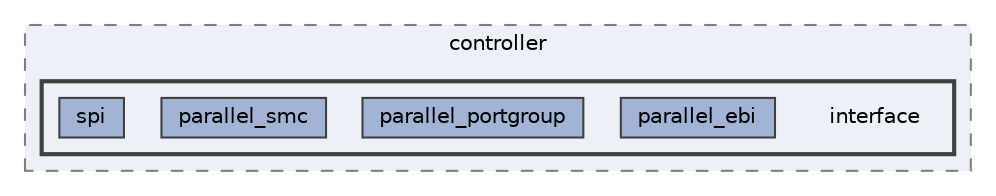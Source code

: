digraph "C:/microchip/harmony3/gfx/middleware/legato/driver/controller/interface"
{
 // INTERACTIVE_SVG=YES
 // LATEX_PDF_SIZE
  bgcolor="transparent";
  edge [fontname=Helvetica,fontsize=10,labelfontname=Helvetica,labelfontsize=10];
  node [fontname=Helvetica,fontsize=10,shape=box,height=0.2,width=0.4];
  compound=true
  subgraph clusterdir_c3b8d82ce3ca523ae8c204fa21625ada {
    graph [ bgcolor="#edf0f7", pencolor="grey50", label="controller", fontname=Helvetica,fontsize=10 style="filled,dashed", URL="dir_c3b8d82ce3ca523ae8c204fa21625ada.html",tooltip=""]
  subgraph clusterdir_3f16f23dda5ada8ddef2290e7ca6c1ba {
    graph [ bgcolor="#edf0f7", pencolor="grey25", label="", fontname=Helvetica,fontsize=10 style="filled,bold", URL="dir_3f16f23dda5ada8ddef2290e7ca6c1ba.html",tooltip=""]
    dir_3f16f23dda5ada8ddef2290e7ca6c1ba [shape=plaintext, label="interface"];
  dir_74d81ddeeb23e43706331162aeebf370 [label="parallel_ebi", fillcolor="#a2b4d6", color="grey25", style="filled", URL="dir_74d81ddeeb23e43706331162aeebf370.html",tooltip=""];
  dir_96266fdeb8e002ac1e6d9129a80b96ed [label="parallel_portgroup", fillcolor="#a2b4d6", color="grey25", style="filled", URL="dir_96266fdeb8e002ac1e6d9129a80b96ed.html",tooltip=""];
  dir_faf4bfd1e72c98fdce213fa70f08f93e [label="parallel_smc", fillcolor="#a2b4d6", color="grey25", style="filled", URL="dir_faf4bfd1e72c98fdce213fa70f08f93e.html",tooltip=""];
  dir_a978ba346f7344e485bef6b6e00e043f [label="spi", fillcolor="#a2b4d6", color="grey25", style="filled", URL="dir_a978ba346f7344e485bef6b6e00e043f.html",tooltip=""];
  }
  }
}
